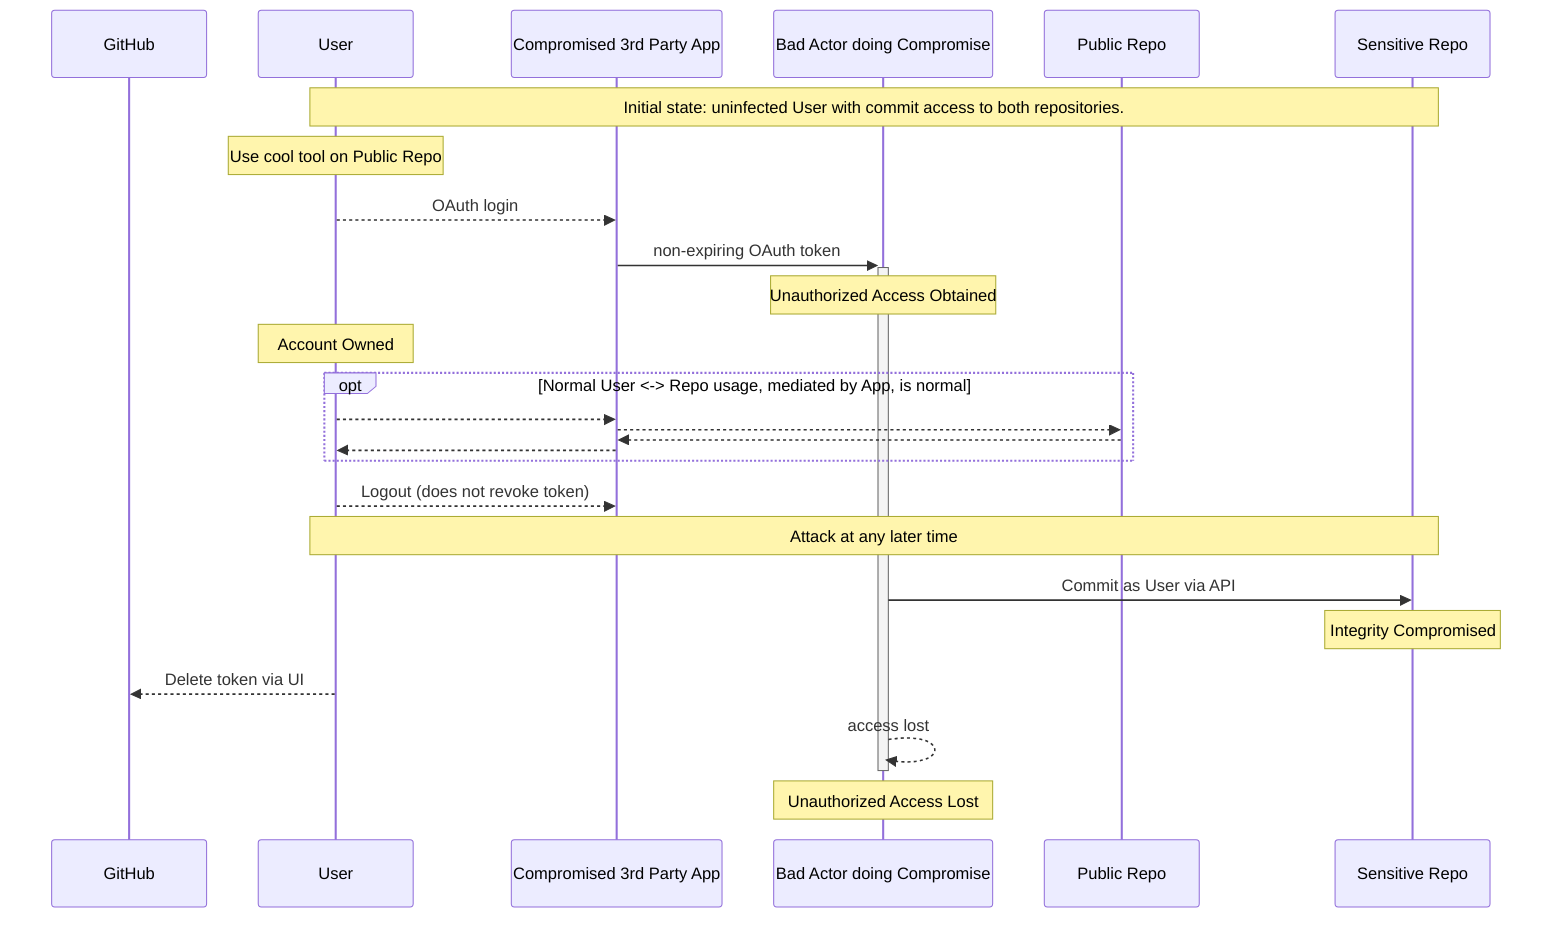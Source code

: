 sequenceDiagram
 Participant GH as GitHub
 Participant U as User
 Participant CA as Compromised 3rd Party App
 Participant BA as Bad Actor doing Compromise
 Participant PR as Public Repo
 Participant SR as Sensitive Repo

note over U,SR: Initial state: uninfected User with commit access to both repositories.

note over U: Use cool tool on Public Repo
U -->>CA: OAuth login
CA->>+BA: non-expiring OAuth token
note over BA: Unauthorized Access Obtained
Note over U: Account Owned
opt Normal User <-> Repo usage, mediated by App, is normal
    U -->> CA: 
    CA -->>PR:  
    PR -->>CA: 
    CA -->>U: 
end
U -->>CA: Logout (does not revoke token)

note over U,SR: Attack at any later time
BA ->> SR: Commit as User via API
note over SR: Integrity Compromised

U -->>GH: Delete token via UI
BA -->>-BA: access lost
note over BA: Unauthorized Access Lost